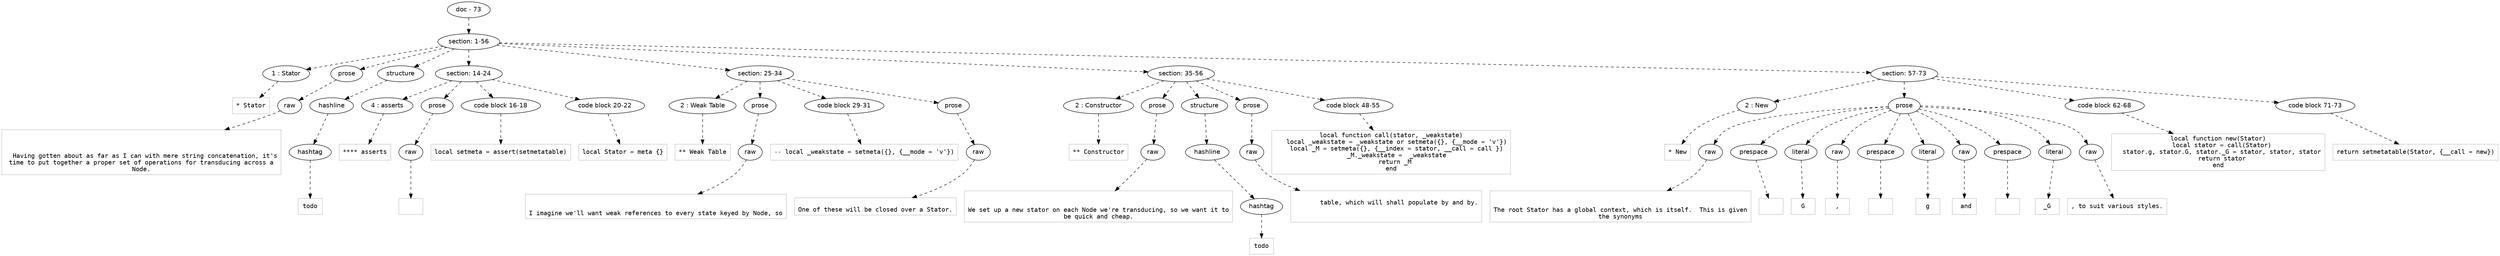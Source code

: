 digraph lpegNode {

node [fontname=Helvetica]
edge [style=dashed]

doc_0 [label="doc - 73"]


doc_0 -> { section_1}
{rank=same; section_1}

section_1 [label="section: 1-56"]


// END RANK doc_0

section_1 -> { header_2 prose_3 structure_4 section_5 section_6 section_7 section_8}
{rank=same; header_2 prose_3 structure_4 section_5 section_6 section_7 section_8}

header_2 [label="1 : Stator"]

prose_3 [label="prose"]

structure_4 [label="structure"]

section_5 [label="section: 14-24"]

section_6 [label="section: 25-34"]

section_7 [label="section: 35-56"]

section_8 [label="section: 57-73"]


// END RANK section_1

header_2 -> leaf_9
leaf_9  [color=Gray,shape=rectangle,fontname=Inconsolata,label="* Stator"]
// END RANK header_2

prose_3 -> { raw_10}
{rank=same; raw_10}

raw_10 [label="raw"]


// END RANK prose_3

raw_10 -> leaf_11
leaf_11  [color=Gray,shape=rectangle,fontname=Inconsolata,label="


  Having gotten about as far as I can with mere string concatenation, it's
time to put together a proper set of operations for transducing across a
Node.
"]
// END RANK raw_10

structure_4 -> { hashline_12}
{rank=same; hashline_12}

hashline_12 [label="hashline"]


// END RANK structure_4

hashline_12 -> { hashtag_13}
{rank=same; hashtag_13}

hashtag_13 [label="hashtag"]


// END RANK hashline_12

hashtag_13 -> leaf_14
leaf_14  [color=Gray,shape=rectangle,fontname=Inconsolata,label="todo"]
// END RANK hashtag_13

section_5 -> { header_15 prose_16 codeblock_17 codeblock_18}
{rank=same; header_15 prose_16 codeblock_17 codeblock_18}

header_15 [label="4 : asserts"]

prose_16 [label="prose"]

codeblock_17 [label="code block 16-18"]

codeblock_18 [label="code block 20-22"]


// END RANK section_5

header_15 -> leaf_19
leaf_19  [color=Gray,shape=rectangle,fontname=Inconsolata,label="**** asserts"]
// END RANK header_15

prose_16 -> { raw_20}
{rank=same; raw_20}

raw_20 [label="raw"]


// END RANK prose_16

raw_20 -> leaf_21
leaf_21  [color=Gray,shape=rectangle,fontname=Inconsolata,label="
"]
// END RANK raw_20

codeblock_17 -> leaf_22
leaf_22  [color=Gray,shape=rectangle,fontname=Inconsolata,label="local setmeta = assert(setmetatable)"]
// END RANK codeblock_17

codeblock_18 -> leaf_23
leaf_23  [color=Gray,shape=rectangle,fontname=Inconsolata,label="local Stator = meta {}"]
// END RANK codeblock_18

section_6 -> { header_24 prose_25 codeblock_26 prose_27}
{rank=same; header_24 prose_25 codeblock_26 prose_27}

header_24 [label="2 : Weak Table"]

prose_25 [label="prose"]

codeblock_26 [label="code block 29-31"]

prose_27 [label="prose"]


// END RANK section_6

header_24 -> leaf_28
leaf_28  [color=Gray,shape=rectangle,fontname=Inconsolata,label="** Weak Table"]
// END RANK header_24

prose_25 -> { raw_29}
{rank=same; raw_29}

raw_29 [label="raw"]


// END RANK prose_25

raw_29 -> leaf_30
leaf_30  [color=Gray,shape=rectangle,fontname=Inconsolata,label="

I imagine we'll want weak references to every state keyed by Node, so
"]
// END RANK raw_29

codeblock_26 -> leaf_31
leaf_31  [color=Gray,shape=rectangle,fontname=Inconsolata,label="-- local _weakstate = setmeta({}, {__mode = 'v'})"]
// END RANK codeblock_26

prose_27 -> { raw_32}
{rank=same; raw_32}

raw_32 [label="raw"]


// END RANK prose_27

raw_32 -> leaf_33
leaf_33  [color=Gray,shape=rectangle,fontname=Inconsolata,label="
One of these will be closed over a Stator.
"]
// END RANK raw_32

section_7 -> { header_34 prose_35 structure_36 prose_37 codeblock_38}
{rank=same; header_34 prose_35 structure_36 prose_37 codeblock_38}

header_34 [label="2 : Constructor"]

prose_35 [label="prose"]

structure_36 [label="structure"]

prose_37 [label="prose"]

codeblock_38 [label="code block 48-55"]


// END RANK section_7

header_34 -> leaf_39
leaf_39  [color=Gray,shape=rectangle,fontname=Inconsolata,label="** Constructor"]
// END RANK header_34

prose_35 -> { raw_40}
{rank=same; raw_40}

raw_40 [label="raw"]


// END RANK prose_35

raw_40 -> leaf_41
leaf_41  [color=Gray,shape=rectangle,fontname=Inconsolata,label="

We set up a new stator on each Node we're transducing, so we want it to
be quick and cheap.
"]
// END RANK raw_40

structure_36 -> { hashline_42}
{rank=same; hashline_42}

hashline_42 [label="hashline"]


// END RANK structure_36

hashline_42 -> { hashtag_43}
{rank=same; hashtag_43}

hashtag_43 [label="hashtag"]


// END RANK hashline_42

hashtag_43 -> leaf_44
leaf_44  [color=Gray,shape=rectangle,fontname=Inconsolata,label="todo"]
// END RANK hashtag_43

prose_37 -> { raw_45}
{rank=same; raw_45}

raw_45 [label="raw"]


// END RANK prose_37

raw_45 -> leaf_46
leaf_46  [color=Gray,shape=rectangle,fontname=Inconsolata,label="
       table, which will shall populate by and by.


"]
// END RANK raw_45

codeblock_38 -> leaf_47
leaf_47  [color=Gray,shape=rectangle,fontname=Inconsolata,label="local function call(stator, _weakstate)
   local _weakstate = _weakstate or setmeta({}, {__mode = 'v'})
   local _M = setmeta({}, {__index = stator, __call = call })
   _M._weakstate =  _weakstate
  return _M
end"]
// END RANK codeblock_38

section_8 -> { header_48 prose_49 codeblock_50 codeblock_51}
{rank=same; header_48 prose_49 codeblock_50 codeblock_51}

header_48 [label="2 : New"]

prose_49 [label="prose"]

codeblock_50 [label="code block 62-68"]

codeblock_51 [label="code block 71-73"]


// END RANK section_8

header_48 -> leaf_52
leaf_52  [color=Gray,shape=rectangle,fontname=Inconsolata,label="* New
"]
// END RANK header_48

prose_49 -> { raw_53 prespace_54 literal_55 raw_56 prespace_57 literal_58 raw_59 prespace_60 literal_61 raw_62}
{rank=same; raw_53 prespace_54 literal_55 raw_56 prespace_57 literal_58 raw_59 prespace_60 literal_61 raw_62}

raw_53 [label="raw"]

prespace_54 [label="prespace"]

literal_55 [label="literal"]

raw_56 [label="raw"]

prespace_57 [label="prespace"]

literal_58 [label="literal"]

raw_59 [label="raw"]

prespace_60 [label="prespace"]

literal_61 [label="literal"]

raw_62 [label="raw"]


// END RANK prose_49

raw_53 -> leaf_63
leaf_63  [color=Gray,shape=rectangle,fontname=Inconsolata,label="

The root Stator has a global context, which is itself.  This is given
the synonyms"]
// END RANK raw_53

prespace_54 -> leaf_64
leaf_64  [color=Gray,shape=rectangle,fontname=Inconsolata,label=" "]
// END RANK prespace_54

literal_55 -> leaf_65
leaf_65  [color=Gray,shape=rectangle,fontname=Inconsolata,label="G"]
// END RANK literal_55

raw_56 -> leaf_66
leaf_66  [color=Gray,shape=rectangle,fontname=Inconsolata,label=","]
// END RANK raw_56

prespace_57 -> leaf_67
leaf_67  [color=Gray,shape=rectangle,fontname=Inconsolata,label=" "]
// END RANK prespace_57

literal_58 -> leaf_68
leaf_68  [color=Gray,shape=rectangle,fontname=Inconsolata,label="g"]
// END RANK literal_58

raw_59 -> leaf_69
leaf_69  [color=Gray,shape=rectangle,fontname=Inconsolata,label=" and"]
// END RANK raw_59

prespace_60 -> leaf_70
leaf_70  [color=Gray,shape=rectangle,fontname=Inconsolata,label=" "]
// END RANK prespace_60

literal_61 -> leaf_71
leaf_71  [color=Gray,shape=rectangle,fontname=Inconsolata,label="_G"]
// END RANK literal_61

raw_62 -> leaf_72
leaf_72  [color=Gray,shape=rectangle,fontname=Inconsolata,label=", to suit various styles.
"]
// END RANK raw_62

codeblock_50 -> leaf_73
leaf_73  [color=Gray,shape=rectangle,fontname=Inconsolata,label="local function new(Stator)
  local stator = call(Stator)
  stator.g, stator.G, stator._G = stator, stator, stator
  return stator
end"]
// END RANK codeblock_50

codeblock_51 -> leaf_74
leaf_74  [color=Gray,shape=rectangle,fontname=Inconsolata,label="return setmetatable(Stator, {__call = new})"]
// END RANK codeblock_51


}
